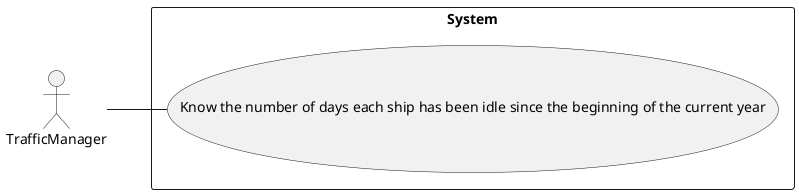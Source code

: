 @startuml
left to right direction
skinparam packageStyle rectangle
actor TrafficManager
rectangle "System"{
    TrafficManager--(Know the number of days each ship has been idle since the beginning of the current year)
}
@enduml